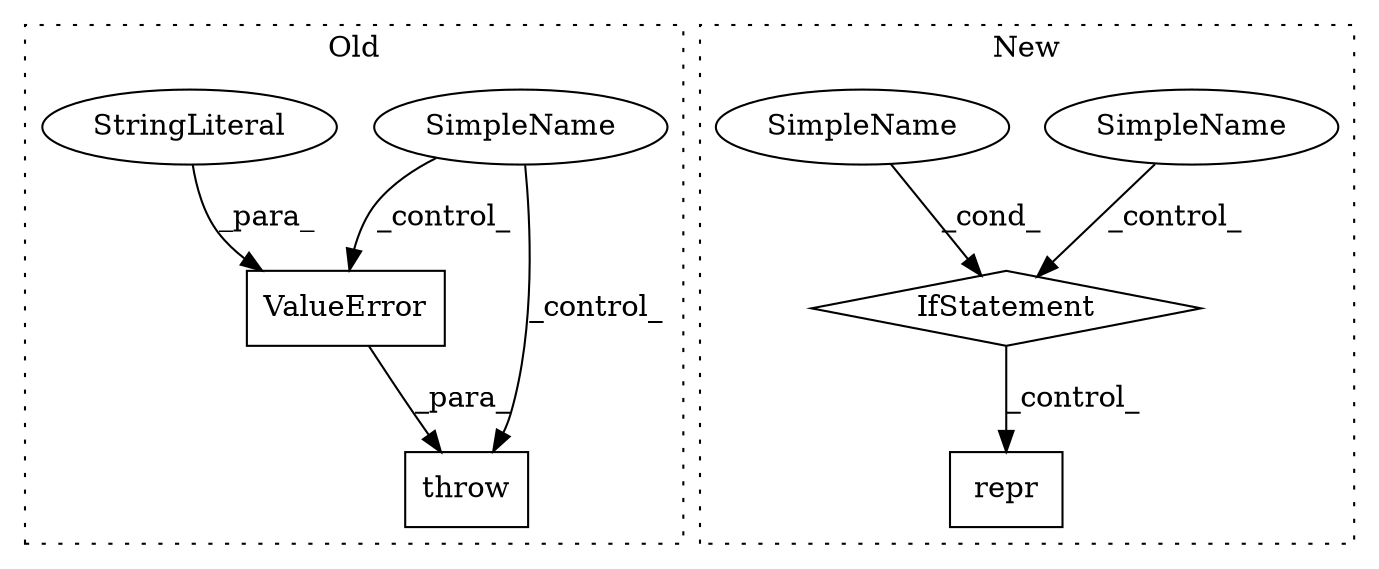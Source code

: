 digraph G {
subgraph cluster0 {
1 [label="ValueError" a="32" s="8695,8757" l="11,1" shape="box"];
3 [label="SimpleName" a="42" s="" l="" shape="ellipse"];
4 [label="throw" a="53" s="8689" l="6" shape="box"];
5 [label="StringLiteral" a="45" s="8706" l="51" shape="ellipse"];
label = "Old";
style="dotted";
}
subgraph cluster1 {
2 [label="repr" a="32" s="8823,8829" l="5,1" shape="box"];
6 [label="IfStatement" a="25" s="8894" l="23" shape="diamond"];
7 [label="SimpleName" a="42" s="" l="" shape="ellipse"];
8 [label="SimpleName" a="42" s="8912" l="5" shape="ellipse"];
label = "New";
style="dotted";
}
1 -> 4 [label="_para_"];
3 -> 4 [label="_control_"];
3 -> 1 [label="_control_"];
5 -> 1 [label="_para_"];
6 -> 2 [label="_control_"];
7 -> 6 [label="_control_"];
8 -> 6 [label="_cond_"];
}